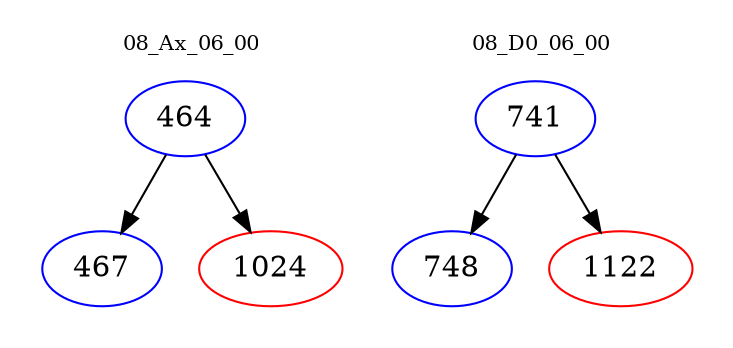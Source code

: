 digraph{
subgraph cluster_0 {
color = white
label = "08_Ax_06_00";
fontsize=10;
T0_464 [label="464", color="blue"]
T0_464 -> T0_467 [color="black"]
T0_467 [label="467", color="blue"]
T0_464 -> T0_1024 [color="black"]
T0_1024 [label="1024", color="red"]
}
subgraph cluster_1 {
color = white
label = "08_D0_06_00";
fontsize=10;
T1_741 [label="741", color="blue"]
T1_741 -> T1_748 [color="black"]
T1_748 [label="748", color="blue"]
T1_741 -> T1_1122 [color="black"]
T1_1122 [label="1122", color="red"]
}
}
